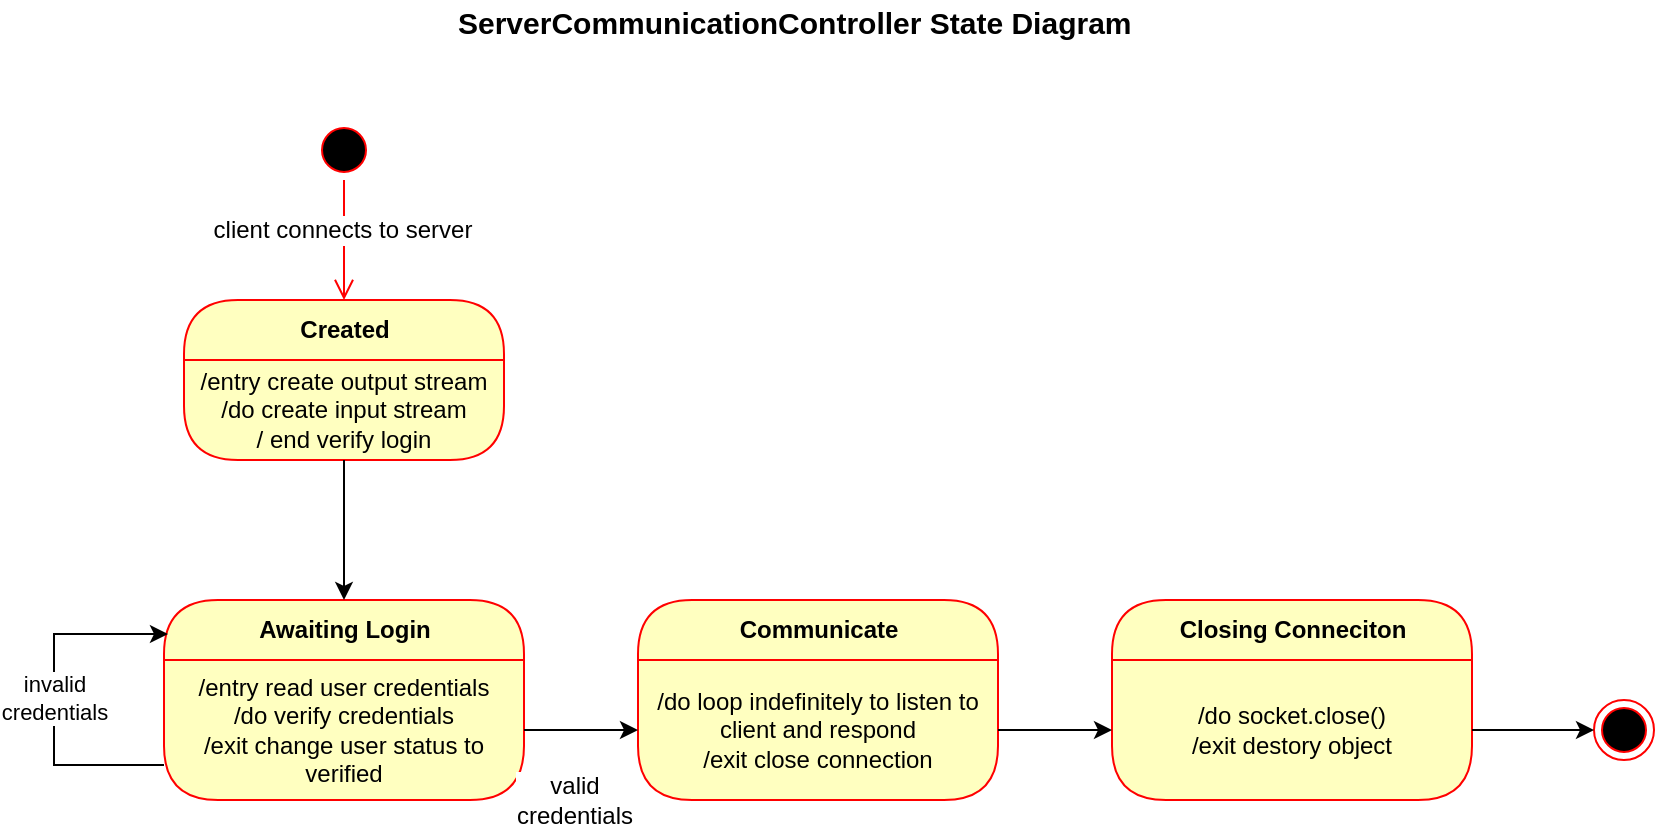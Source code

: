 <mxfile version="12.1.7" type="device" pages="1"><diagram id="rnSQi3IwOAr3k-uDGQgI" name="ServerCommunicationController"><mxGraphModel dx="932" dy="666" grid="1" gridSize="10" guides="1" tooltips="1" connect="1" arrows="1" fold="1" page="1" pageScale="1" pageWidth="850" pageHeight="1100" math="0" shadow="0"><root><mxCell id="0"/><mxCell id="1" parent="0"/><mxCell id="wwPqeurQ3Vu-aUTlvC12-1" value="" style="ellipse;html=1;shape=startState;fillColor=#000000;strokeColor=#ff0000;" vertex="1" parent="1"><mxGeometry x="160" y="120" width="30" height="30" as="geometry"/></mxCell><mxCell id="wwPqeurQ3Vu-aUTlvC12-2" value="" style="edgeStyle=orthogonalEdgeStyle;html=1;verticalAlign=bottom;endArrow=open;endSize=8;strokeColor=#ff0000;" edge="1" source="wwPqeurQ3Vu-aUTlvC12-1" parent="1"><mxGeometry relative="1" as="geometry"><mxPoint x="175" y="210" as="targetPoint"/></mxGeometry></mxCell><mxCell id="wwPqeurQ3Vu-aUTlvC12-3" value="client connects to server" style="text;html=1;resizable=0;points=[];align=center;verticalAlign=middle;labelBackgroundColor=#ffffff;" vertex="1" connectable="0" parent="wwPqeurQ3Vu-aUTlvC12-2"><mxGeometry x="-0.167" y="-1" relative="1" as="geometry"><mxPoint as="offset"/></mxGeometry></mxCell><mxCell id="wwPqeurQ3Vu-aUTlvC12-4" value="Created" style="swimlane;html=1;fontStyle=1;align=center;verticalAlign=middle;childLayout=stackLayout;horizontal=1;startSize=30;horizontalStack=0;resizeParent=0;resizeLast=1;container=0;fontColor=#000000;collapsible=0;rounded=1;arcSize=30;strokeColor=#ff0000;fillColor=#ffffc0;swimlaneFillColor=#ffffc0;" vertex="1" parent="1"><mxGeometry x="95" y="210" width="160" height="80" as="geometry"/></mxCell><mxCell id="wwPqeurQ3Vu-aUTlvC12-5" value="/entry create output stream&lt;br&gt;/do create input stream&lt;br&gt;/ end verify login" style="text;html=1;strokeColor=none;fillColor=none;align=center;verticalAlign=middle;spacingLeft=4;spacingRight=4;whiteSpace=wrap;overflow=hidden;rotatable=0;fontColor=#000000;" vertex="1" parent="wwPqeurQ3Vu-aUTlvC12-4"><mxGeometry y="30" width="160" height="50" as="geometry"/></mxCell><mxCell id="wwPqeurQ3Vu-aUTlvC12-7" value="&lt;b&gt;&lt;font style=&quot;font-size: 15px&quot;&gt;ServerCommunicationController State Diagram&lt;/font&gt;&lt;/b&gt;" style="text;html=1;resizable=0;points=[];autosize=1;align=left;verticalAlign=top;spacingTop=-4;" vertex="1" parent="1"><mxGeometry x="230" y="60" width="350" height="20" as="geometry"/></mxCell><mxCell id="wwPqeurQ3Vu-aUTlvC12-8" value="Awaiting Login" style="swimlane;html=1;fontStyle=1;align=center;verticalAlign=middle;childLayout=stackLayout;horizontal=1;startSize=30;horizontalStack=0;resizeParent=0;resizeLast=1;container=0;fontColor=#000000;collapsible=0;rounded=1;arcSize=30;strokeColor=#ff0000;fillColor=#ffffc0;swimlaneFillColor=#ffffc0;" vertex="1" parent="1"><mxGeometry x="85" y="360" width="180" height="100" as="geometry"/></mxCell><mxCell id="wwPqeurQ3Vu-aUTlvC12-9" value="/entry read user credentials&lt;br&gt;/do verify credentials&lt;br&gt;/exit change user status to verified" style="text;html=1;strokeColor=none;fillColor=none;align=center;verticalAlign=middle;spacingLeft=4;spacingRight=4;whiteSpace=wrap;overflow=hidden;rotatable=0;fontColor=#000000;" vertex="1" parent="wwPqeurQ3Vu-aUTlvC12-8"><mxGeometry y="30" width="180" height="70" as="geometry"/></mxCell><mxCell id="wwPqeurQ3Vu-aUTlvC12-12" value="invalid&lt;br&gt;credentials" style="edgeStyle=orthogonalEdgeStyle;rounded=0;orthogonalLoop=1;jettySize=auto;html=1;exitX=0;exitY=0.75;exitDx=0;exitDy=0;entryX=0.011;entryY=0.17;entryDx=0;entryDy=0;entryPerimeter=0;" edge="1" parent="wwPqeurQ3Vu-aUTlvC12-8" source="wwPqeurQ3Vu-aUTlvC12-9" target="wwPqeurQ3Vu-aUTlvC12-8"><mxGeometry relative="1" as="geometry"><mxPoint x="-55" y="50" as="targetPoint"/><Array as="points"><mxPoint x="-55" y="83"/><mxPoint x="-55" y="17"/></Array></mxGeometry></mxCell><mxCell id="wwPqeurQ3Vu-aUTlvC12-11" style="edgeStyle=orthogonalEdgeStyle;rounded=0;orthogonalLoop=1;jettySize=auto;html=1;exitX=0.5;exitY=1;exitDx=0;exitDy=0;entryX=0.5;entryY=0;entryDx=0;entryDy=0;" edge="1" parent="1" source="wwPqeurQ3Vu-aUTlvC12-5" target="wwPqeurQ3Vu-aUTlvC12-8"><mxGeometry relative="1" as="geometry"/></mxCell><mxCell id="wwPqeurQ3Vu-aUTlvC12-13" value="Communicate" style="swimlane;html=1;fontStyle=1;align=center;verticalAlign=middle;childLayout=stackLayout;horizontal=1;startSize=30;horizontalStack=0;resizeParent=0;resizeLast=1;container=0;fontColor=#000000;collapsible=0;rounded=1;arcSize=30;strokeColor=#ff0000;fillColor=#ffffc0;swimlaneFillColor=#ffffc0;" vertex="1" parent="1"><mxGeometry x="322" y="360" width="180" height="100" as="geometry"/></mxCell><mxCell id="wwPqeurQ3Vu-aUTlvC12-14" value="/do loop indefinitely to listen to client and respond&lt;br&gt;/exit close connection" style="text;html=1;strokeColor=none;fillColor=none;align=center;verticalAlign=middle;spacingLeft=4;spacingRight=4;whiteSpace=wrap;overflow=hidden;rotatable=0;fontColor=#000000;" vertex="1" parent="wwPqeurQ3Vu-aUTlvC12-13"><mxGeometry y="30" width="180" height="70" as="geometry"/></mxCell><mxCell id="wwPqeurQ3Vu-aUTlvC12-18" value="Closing Conneciton" style="swimlane;html=1;fontStyle=1;align=center;verticalAlign=middle;childLayout=stackLayout;horizontal=1;startSize=30;horizontalStack=0;resizeParent=0;resizeLast=1;container=0;fontColor=#000000;collapsible=0;rounded=1;arcSize=30;strokeColor=#ff0000;fillColor=#ffffc0;swimlaneFillColor=#ffffc0;" vertex="1" parent="1"><mxGeometry x="559" y="360" width="180" height="100" as="geometry"/></mxCell><mxCell id="wwPqeurQ3Vu-aUTlvC12-19" value="/do socket.close()&lt;br&gt;/exit destory object" style="text;html=1;strokeColor=none;fillColor=none;align=center;verticalAlign=middle;spacingLeft=4;spacingRight=4;whiteSpace=wrap;overflow=hidden;rotatable=0;fontColor=#000000;" vertex="1" parent="wwPqeurQ3Vu-aUTlvC12-18"><mxGeometry y="30" width="180" height="70" as="geometry"/></mxCell><mxCell id="wwPqeurQ3Vu-aUTlvC12-20" style="edgeStyle=orthogonalEdgeStyle;rounded=0;orthogonalLoop=1;jettySize=auto;html=1;exitX=1;exitY=0.5;exitDx=0;exitDy=0;entryX=0;entryY=0.5;entryDx=0;entryDy=0;" edge="1" parent="1" source="wwPqeurQ3Vu-aUTlvC12-14" target="wwPqeurQ3Vu-aUTlvC12-19"><mxGeometry relative="1" as="geometry"/></mxCell><mxCell id="wwPqeurQ3Vu-aUTlvC12-21" value="" style="ellipse;html=1;shape=endState;fillColor=#000000;strokeColor=#ff0000;" vertex="1" parent="1"><mxGeometry x="800" y="410" width="30" height="30" as="geometry"/></mxCell><mxCell id="wwPqeurQ3Vu-aUTlvC12-22" style="edgeStyle=orthogonalEdgeStyle;rounded=0;orthogonalLoop=1;jettySize=auto;html=1;exitX=1;exitY=0.5;exitDx=0;exitDy=0;" edge="1" parent="1" source="wwPqeurQ3Vu-aUTlvC12-19" target="wwPqeurQ3Vu-aUTlvC12-21"><mxGeometry relative="1" as="geometry"/></mxCell><mxCell id="wwPqeurQ3Vu-aUTlvC12-23" style="edgeStyle=orthogonalEdgeStyle;rounded=0;orthogonalLoop=1;jettySize=auto;html=1;exitX=1;exitY=0.5;exitDx=0;exitDy=0;entryX=0;entryY=0.5;entryDx=0;entryDy=0;" edge="1" parent="1" source="wwPqeurQ3Vu-aUTlvC12-9" target="wwPqeurQ3Vu-aUTlvC12-14"><mxGeometry relative="1" as="geometry"/></mxCell><mxCell id="wwPqeurQ3Vu-aUTlvC12-25" value="valid&lt;br&gt;credentials" style="text;html=1;resizable=0;points=[];align=center;verticalAlign=middle;labelBackgroundColor=#ffffff;" vertex="1" connectable="0" parent="wwPqeurQ3Vu-aUTlvC12-23"><mxGeometry x="-0.228" y="3" relative="1" as="geometry"><mxPoint x="3" y="38" as="offset"/></mxGeometry></mxCell></root></mxGraphModel></diagram></mxfile>